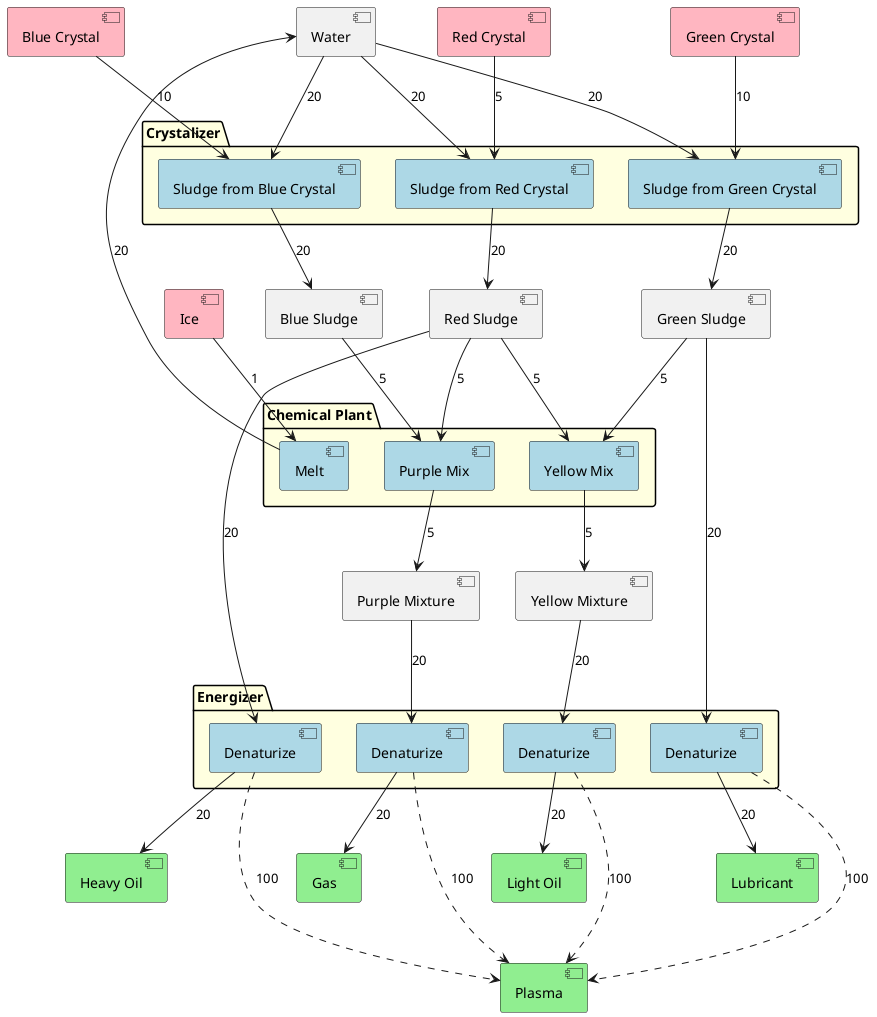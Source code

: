 @startuml

hide methods
hide fields
hide circle

[Ice] as I #lightpink
[Water] as W

[Red Crystal] as RC #lightpink
[Blue Crystal] as BC #lightpink
[Green Crystal] as GC #lightpink

[Red Sludge] as RS
[Green Sludge] as GS
[Blue Sludge] as BS

[Purple Mixture] as PM
[Yellow Mixture] as YM

[Heavy Oil] as HO #lightgreen
[Light Oil] as LO #lightgreen
[Gas] as G #lightgreen
[Lubricant] as L #lightgreen
[Plasma] as PA #lightgreen

package "Crystalizer" #lightyellow {
[Sludge from Red Crystal] as SfR #lightblue
[Sludge from Blue Crystal]as SfB #lightblue
[Sludge from Green Crystal]as SfG #lightblue
}

package "Chemical Plant" #lightyellow {
[Purple Mix] as CPB #lightblue
[Yellow Mix] as CPY #lightblue
[Melt] as Me #lightblue
}


package Energizer #lightyellow {
[Denaturize] as HOP #lightblue
[Denaturize] as LOP #lightblue
[Denaturize] as GP #lightblue
[Denaturize] as LP #lightblue
}

I --> Me : 1
Me --> W : 20

RC --> SfR : 5
W --> SfR : 20
SfR --> RS : 20

BC --> SfB : 10
W --> SfB : 20
SfB  --> BS : 20

GC --> SfG : 10
W --> SfG : 20
SfG --> GS : 20

RS --> CPB : 5
BS --> CPB : 5
CPB --> PM : 5
PM --> GP : 20
GP --> G : 20

RS --> HOP : 20
HOP --> HO : 20

GS --> CPY : 5
RS --> CPY : 5
CPY --> YM : 5
YM --> LOP : 20
LOP --> LO : 20

GS --> LP : 20
LP --> L : 20

HOP ...> PA : 100
LOP ...> PA : 100
GP ...> PA : 100
LP ...> PA : 100

@enduml